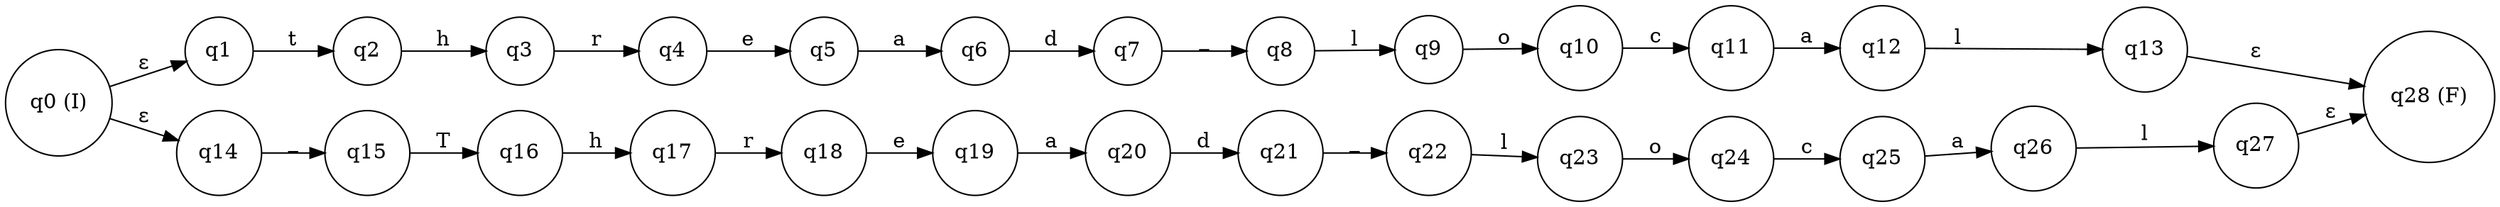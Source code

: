 digraph finite_state_machine {
rankdir=LR;
node [shape = circle];
q0 [label="q0 (I)"];
q1 [label="q1"];
q2 [label="q2"];
q3 [label="q3"];
q4 [label="q4"];
q5 [label="q5"];
q6 [label="q6"];
q7 [label="q7"];
q8 [label="q8"];
q9 [label="q9"];
q10 [label="q10"];
q11 [label="q11"];
q12 [label="q12"];
q13 [label="q13"];
q14 [label="q14"];
q15 [label="q15"];
q16 [label="q16"];
q17 [label="q17"];
q18 [label="q18"];
q19 [label="q19"];
q20 [label="q20"];
q21 [label="q21"];
q22 [label="q22"];
q23 [label="q23"];
q24 [label="q24"];
q25 [label="q25"];
q26 [label="q26"];
q27 [label="q27"];
q28 [label="q28 (F)"];
q0 -> q1 [label="ε"];
q1 -> q2 [label="t"];
q2 -> q3 [label="h"];
q3 -> q4 [label="r"];
q4 -> q5 [label="e"];
q5 -> q6 [label="a"];
q6 -> q7 [label="d"];
q7 -> q8 [label="_"];
q8 -> q9 [label="l"];
q9 -> q10 [label="o"];
q10 -> q11 [label="c"];
q11 -> q12 [label="a"];
q12 -> q13 [label="l"];
q0 -> q14 [label="ε"];
q14 -> q15 [label="_"];
q15 -> q16 [label="T"];
q16 -> q17 [label="h"];
q17 -> q18 [label="r"];
q18 -> q19 [label="e"];
q19 -> q20 [label="a"];
q20 -> q21 [label="d"];
q21 -> q22 [label="_"];
q22 -> q23 [label="l"];
q23 -> q24 [label="o"];
q24 -> q25 [label="c"];
q25 -> q26 [label="a"];
q26 -> q27 [label="l"];
q13 -> q28 [label="ε"];
q27 -> q28 [label="ε"];
}